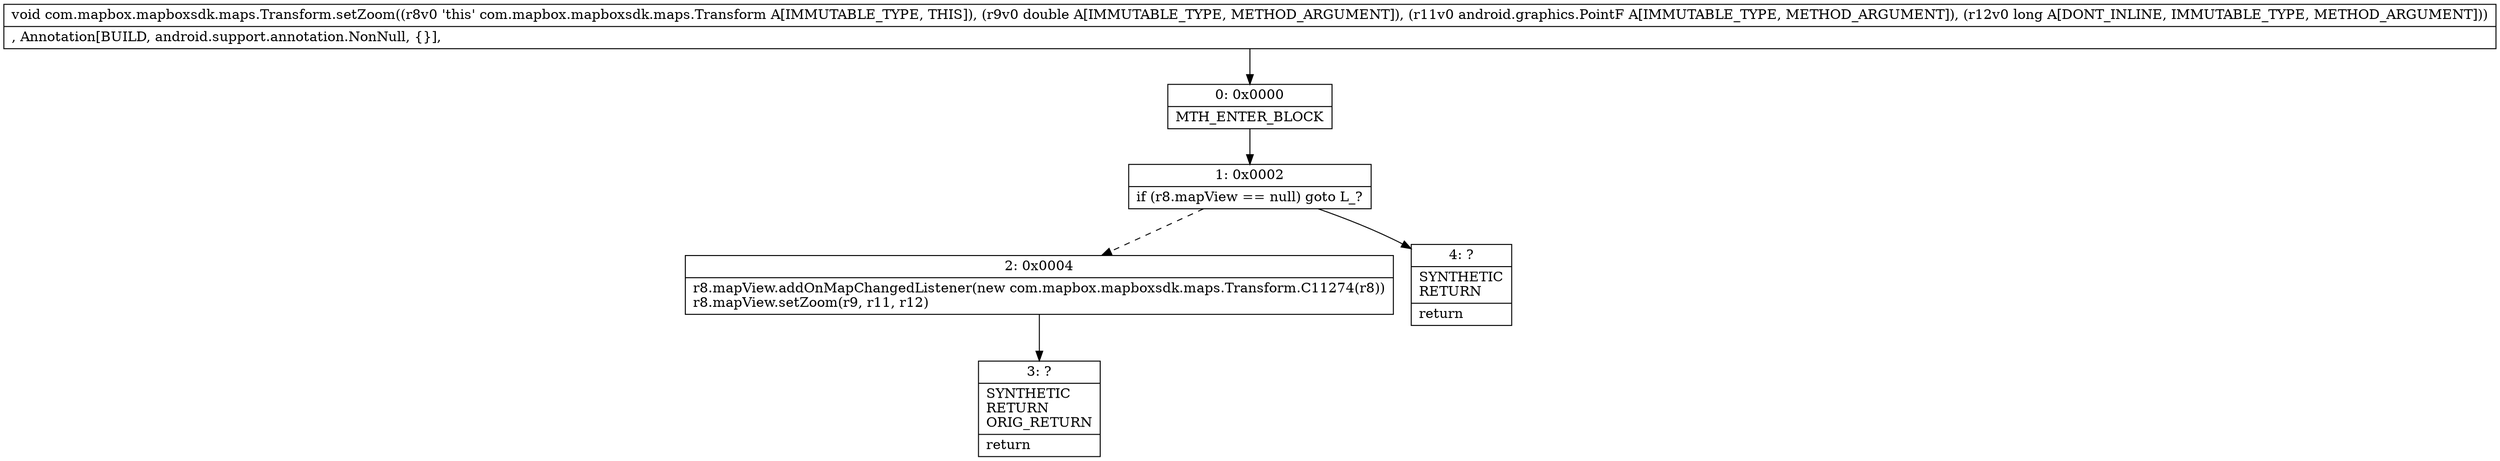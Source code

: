digraph "CFG forcom.mapbox.mapboxsdk.maps.Transform.setZoom(DLandroid\/graphics\/PointF;J)V" {
Node_0 [shape=record,label="{0\:\ 0x0000|MTH_ENTER_BLOCK\l}"];
Node_1 [shape=record,label="{1\:\ 0x0002|if (r8.mapView == null) goto L_?\l}"];
Node_2 [shape=record,label="{2\:\ 0x0004|r8.mapView.addOnMapChangedListener(new com.mapbox.mapboxsdk.maps.Transform.C11274(r8))\lr8.mapView.setZoom(r9, r11, r12)\l}"];
Node_3 [shape=record,label="{3\:\ ?|SYNTHETIC\lRETURN\lORIG_RETURN\l|return\l}"];
Node_4 [shape=record,label="{4\:\ ?|SYNTHETIC\lRETURN\l|return\l}"];
MethodNode[shape=record,label="{void com.mapbox.mapboxsdk.maps.Transform.setZoom((r8v0 'this' com.mapbox.mapboxsdk.maps.Transform A[IMMUTABLE_TYPE, THIS]), (r9v0 double A[IMMUTABLE_TYPE, METHOD_ARGUMENT]), (r11v0 android.graphics.PointF A[IMMUTABLE_TYPE, METHOD_ARGUMENT]), (r12v0 long A[DONT_INLINE, IMMUTABLE_TYPE, METHOD_ARGUMENT]))  | , Annotation[BUILD, android.support.annotation.NonNull, \{\}], \l}"];
MethodNode -> Node_0;
Node_0 -> Node_1;
Node_1 -> Node_2[style=dashed];
Node_1 -> Node_4;
Node_2 -> Node_3;
}


